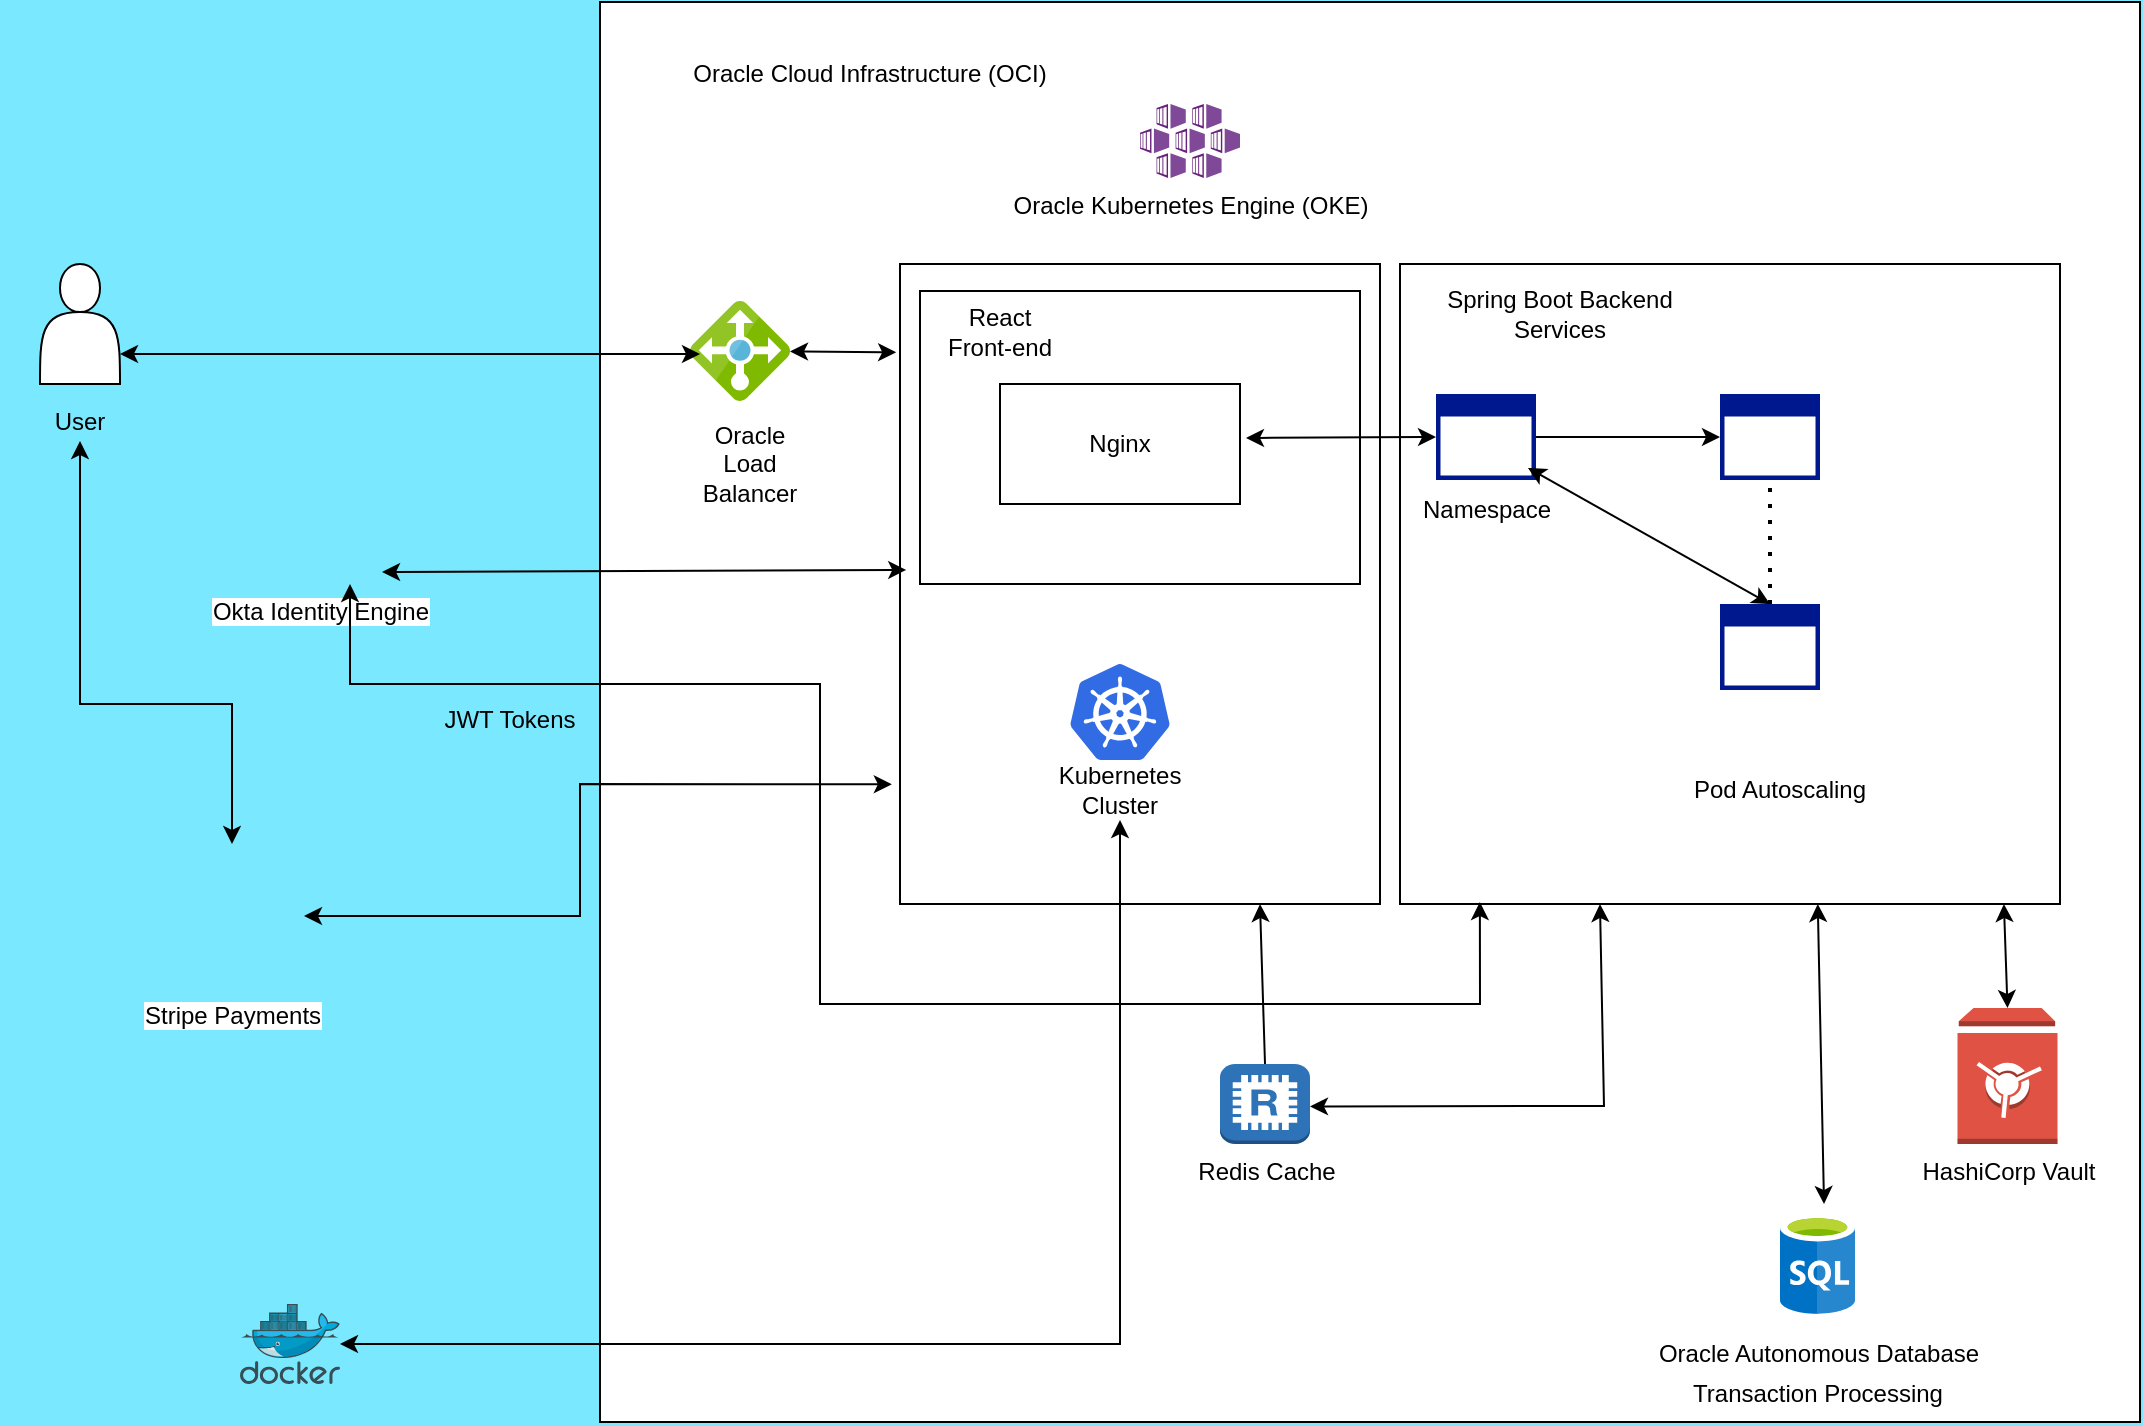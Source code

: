 <mxfile version="24.6.4" type="device">
  <diagram id="WI9T0HZ2pTsCkuznbFz-" name="Page-1">
    <mxGraphModel dx="1434" dy="774" grid="1" gridSize="10" guides="1" tooltips="1" connect="1" arrows="1" fold="1" page="1" pageScale="1" pageWidth="1169" pageHeight="827" background="#7AE9FF" math="0" shadow="0">
      <root>
        <mxCell id="0" />
        <mxCell id="1" parent="0" />
        <mxCell id="Ejz-sRmlC1lgcI7sac6K-17" value="" style="rounded=0;whiteSpace=wrap;html=1;" parent="1" vertex="1">
          <mxGeometry x="340" y="49" width="770" height="710" as="geometry" />
        </mxCell>
        <mxCell id="Ejz-sRmlC1lgcI7sac6K-29" value="" style="rounded=0;whiteSpace=wrap;html=1;" parent="1" vertex="1">
          <mxGeometry x="490" y="180" width="240" height="320" as="geometry" />
        </mxCell>
        <mxCell id="RLjyjs_sm2IHfBNOWAbh-23" value="Oracle Autonomous Database" style="aspect=fixed;html=1;perimeter=none;align=center;shadow=0;dashed=0;image;fontSize=12;image=img/lib/mscae/SQL_Database_generic.svg;labelBackgroundColor=#ffffff;fillColor=#4D9900;spacingTop=6;" parent="1" vertex="1">
          <mxGeometry x="930.0" y="655" width="37.5" height="50" as="geometry" />
        </mxCell>
        <mxCell id="Ejz-sRmlC1lgcI7sac6K-7" value="" style="shape=actor;whiteSpace=wrap;html=1;" parent="1" vertex="1">
          <mxGeometry x="60" y="180" width="40" height="60" as="geometry" />
        </mxCell>
        <UserObject label="User" placeholders="1" name="Variable" id="Ejz-sRmlC1lgcI7sac6K-9">
          <mxCell style="text;html=1;strokeColor=none;fillColor=none;align=center;verticalAlign=middle;whiteSpace=wrap;overflow=hidden;" parent="1" vertex="1">
            <mxGeometry x="40" y="248.5" width="80" height="20" as="geometry" />
          </mxCell>
        </UserObject>
        <mxCell id="Ejz-sRmlC1lgcI7sac6K-10" value="" style="image;sketch=0;aspect=fixed;html=1;points=[];align=center;fontSize=12;image=img/lib/mscae/Load_Balancer_feature.svg;" parent="1" vertex="1">
          <mxGeometry x="385" y="198.5" width="50" height="50" as="geometry" />
        </mxCell>
        <mxCell id="Ejz-sRmlC1lgcI7sac6K-11" value="Oracle Load Balancer" style="text;html=1;align=center;verticalAlign=middle;whiteSpace=wrap;rounded=0;" parent="1" vertex="1">
          <mxGeometry x="385" y="255" width="60" height="50" as="geometry" />
        </mxCell>
        <mxCell id="Ejz-sRmlC1lgcI7sac6K-18" value="Oracle Cloud Infrastructure (OCI)" style="text;html=1;align=center;verticalAlign=middle;whiteSpace=wrap;rounded=0;" parent="1" vertex="1">
          <mxGeometry x="370" y="70" width="210" height="30" as="geometry" />
        </mxCell>
        <mxCell id="Ejz-sRmlC1lgcI7sac6K-19" value="Oracle Kubernetes Engine (OKE)" style="image;sketch=0;aspect=fixed;html=1;points=[];align=center;fontSize=12;image=img/lib/mscae/Kubernetes_Services.svg;" parent="1" vertex="1">
          <mxGeometry x="610" y="100" width="50" height="37" as="geometry" />
        </mxCell>
        <mxCell id="Ejz-sRmlC1lgcI7sac6K-20" value="" style="image;sketch=0;aspect=fixed;html=1;points=[];align=center;fontSize=12;image=img/lib/mscae/Docker.svg;" parent="1" vertex="1">
          <mxGeometry x="160" y="700" width="50" height="40" as="geometry" />
        </mxCell>
        <mxCell id="Ejz-sRmlC1lgcI7sac6K-30" value="" style="rounded=0;whiteSpace=wrap;html=1;" parent="1" vertex="1">
          <mxGeometry x="500" y="193.5" width="220" height="146.5" as="geometry" />
        </mxCell>
        <mxCell id="Ejz-sRmlC1lgcI7sac6K-31" value="React Front-end" style="text;html=1;align=center;verticalAlign=middle;whiteSpace=wrap;rounded=0;" parent="1" vertex="1">
          <mxGeometry x="510" y="198.5" width="60" height="30" as="geometry" />
        </mxCell>
        <mxCell id="Ejz-sRmlC1lgcI7sac6K-32" value="Nginx" style="rounded=0;whiteSpace=wrap;html=1;" parent="1" vertex="1">
          <mxGeometry x="540" y="240" width="120" height="60" as="geometry" />
        </mxCell>
        <mxCell id="Ejz-sRmlC1lgcI7sac6K-33" value="" style="image;sketch=0;aspect=fixed;html=1;points=[];align=center;fontSize=12;image=img/lib/mscae/Kubernetes.svg;" parent="1" vertex="1">
          <mxGeometry x="575" y="380" width="50" height="48" as="geometry" />
        </mxCell>
        <mxCell id="Ejz-sRmlC1lgcI7sac6K-34" value="" style="rounded=0;whiteSpace=wrap;html=1;" parent="1" vertex="1">
          <mxGeometry x="740" y="180" width="330" height="320" as="geometry" />
        </mxCell>
        <mxCell id="Ejz-sRmlC1lgcI7sac6K-35" value="Spring Boot Backend Services" style="text;html=1;align=center;verticalAlign=middle;whiteSpace=wrap;rounded=0;" parent="1" vertex="1">
          <mxGeometry x="740" y="190" width="160" height="30" as="geometry" />
        </mxCell>
        <mxCell id="Ejz-sRmlC1lgcI7sac6K-36" value="" style="sketch=0;aspect=fixed;pointerEvents=1;shadow=0;dashed=0;html=1;strokeColor=none;labelPosition=center;verticalLabelPosition=bottom;verticalAlign=top;align=center;fillColor=#00188D;shape=mxgraph.mscae.enterprise.application_blank" parent="1" vertex="1">
          <mxGeometry x="758" y="245" width="50" height="43" as="geometry" />
        </mxCell>
        <mxCell id="Ejz-sRmlC1lgcI7sac6K-37" value="" style="endArrow=classic;startArrow=classic;html=1;rounded=0;entryX=0;entryY=0.5;entryDx=0;entryDy=0;entryPerimeter=0;" parent="1" target="Ejz-sRmlC1lgcI7sac6K-36" edge="1">
          <mxGeometry width="50" height="50" relative="1" as="geometry">
            <mxPoint x="663" y="267" as="sourcePoint" />
            <mxPoint x="610" y="370" as="targetPoint" />
          </mxGeometry>
        </mxCell>
        <mxCell id="Ejz-sRmlC1lgcI7sac6K-38" value="Namespace" style="text;html=1;align=center;verticalAlign=middle;whiteSpace=wrap;rounded=0;" parent="1" vertex="1">
          <mxGeometry x="744.5" y="288" width="77" height="30" as="geometry" />
        </mxCell>
        <mxCell id="Ejz-sRmlC1lgcI7sac6K-39" value="" style="sketch=0;aspect=fixed;pointerEvents=1;shadow=0;dashed=0;html=1;strokeColor=none;labelPosition=center;verticalLabelPosition=bottom;verticalAlign=top;align=center;fillColor=#00188D;shape=mxgraph.mscae.enterprise.application_blank" parent="1" vertex="1">
          <mxGeometry x="900" y="245" width="50" height="43" as="geometry" />
        </mxCell>
        <mxCell id="Ejz-sRmlC1lgcI7sac6K-40" value="" style="sketch=0;aspect=fixed;pointerEvents=1;shadow=0;dashed=0;html=1;strokeColor=none;labelPosition=center;verticalLabelPosition=bottom;verticalAlign=top;align=center;fillColor=#00188D;shape=mxgraph.mscae.enterprise.application_blank" parent="1" vertex="1">
          <mxGeometry x="900" y="350" width="50" height="43" as="geometry" />
        </mxCell>
        <mxCell id="Ejz-sRmlC1lgcI7sac6K-41" value="" style="endArrow=classic;html=1;rounded=0;entryX=0;entryY=0.5;entryDx=0;entryDy=0;entryPerimeter=0;exitX=1;exitY=0.5;exitDx=0;exitDy=0;exitPerimeter=0;" parent="1" source="Ejz-sRmlC1lgcI7sac6K-36" target="Ejz-sRmlC1lgcI7sac6K-39" edge="1">
          <mxGeometry width="50" height="50" relative="1" as="geometry">
            <mxPoint x="560" y="420" as="sourcePoint" />
            <mxPoint x="610" y="370" as="targetPoint" />
          </mxGeometry>
        </mxCell>
        <mxCell id="Ejz-sRmlC1lgcI7sac6K-43" value="" style="endArrow=classic;startArrow=classic;html=1;rounded=0;entryX=0.92;entryY=0.86;entryDx=0;entryDy=0;entryPerimeter=0;exitX=0.5;exitY=0;exitDx=0;exitDy=0;exitPerimeter=0;" parent="1" source="Ejz-sRmlC1lgcI7sac6K-40" target="Ejz-sRmlC1lgcI7sac6K-36" edge="1">
          <mxGeometry width="50" height="50" relative="1" as="geometry">
            <mxPoint x="860" y="350" as="sourcePoint" />
            <mxPoint x="910" y="300" as="targetPoint" />
          </mxGeometry>
        </mxCell>
        <mxCell id="Ejz-sRmlC1lgcI7sac6K-44" value="Pod Autoscaling" style="text;html=1;align=center;verticalAlign=middle;whiteSpace=wrap;rounded=0;" parent="1" vertex="1">
          <mxGeometry x="880" y="428" width="100" height="30" as="geometry" />
        </mxCell>
        <mxCell id="Ejz-sRmlC1lgcI7sac6K-45" value="Kubernetes Cluster" style="text;html=1;align=center;verticalAlign=middle;whiteSpace=wrap;rounded=0;" parent="1" vertex="1">
          <mxGeometry x="570" y="428" width="60" height="30" as="geometry" />
        </mxCell>
        <mxCell id="Ejz-sRmlC1lgcI7sac6K-46" value="" style="endArrow=none;dashed=1;html=1;dashPattern=1 3;strokeWidth=2;rounded=0;entryX=0.5;entryY=1;entryDx=0;entryDy=0;entryPerimeter=0;exitX=0.5;exitY=0;exitDx=0;exitDy=0;exitPerimeter=0;" parent="1" source="Ejz-sRmlC1lgcI7sac6K-40" target="Ejz-sRmlC1lgcI7sac6K-39" edge="1">
          <mxGeometry width="50" height="50" relative="1" as="geometry">
            <mxPoint x="880" y="350" as="sourcePoint" />
            <mxPoint x="930" y="300" as="targetPoint" />
          </mxGeometry>
        </mxCell>
        <mxCell id="Ejz-sRmlC1lgcI7sac6K-47" value="" style="endArrow=classic;startArrow=classic;html=1;rounded=0;entryX=0.5;entryY=1;entryDx=0;entryDy=0;" parent="1" source="Ejz-sRmlC1lgcI7sac6K-20" target="Ejz-sRmlC1lgcI7sac6K-45" edge="1">
          <mxGeometry width="50" height="50" relative="1" as="geometry">
            <mxPoint x="560" y="420" as="sourcePoint" />
            <mxPoint x="610" y="370" as="targetPoint" />
            <Array as="points">
              <mxPoint x="600" y="720" />
            </Array>
          </mxGeometry>
        </mxCell>
        <mxCell id="Ejz-sRmlC1lgcI7sac6K-61" style="edgeStyle=orthogonalEdgeStyle;rounded=0;orthogonalLoop=1;jettySize=auto;html=1;" parent="1" edge="1">
          <mxGeometry relative="1" as="geometry">
            <mxPoint x="215" y="360" as="targetPoint" />
            <mxPoint x="215" y="360" as="sourcePoint" />
          </mxGeometry>
        </mxCell>
        <mxCell id="Ejz-sRmlC1lgcI7sac6K-48" value="&lt;div&gt;Okta Identity Engine&lt;/div&gt;" style="shape=image;html=1;verticalAlign=top;verticalLabelPosition=bottom;labelBackgroundColor=#ffffff;imageAspect=0;aspect=fixed;image=https://cdn1.iconfinder.com/data/icons/unicons-line-vol-5/24/okta-128.png" parent="1" vertex="1">
          <mxGeometry x="170" y="280" width="60" height="60" as="geometry" />
        </mxCell>
        <mxCell id="Ejz-sRmlC1lgcI7sac6K-49" value="" style="endArrow=classic;startArrow=classic;html=1;rounded=0;exitX=1;exitY=0.75;exitDx=0;exitDy=0;entryX=0.1;entryY=0.53;entryDx=0;entryDy=0;entryPerimeter=0;" parent="1" source="Ejz-sRmlC1lgcI7sac6K-7" target="Ejz-sRmlC1lgcI7sac6K-10" edge="1">
          <mxGeometry width="50" height="50" relative="1" as="geometry">
            <mxPoint x="560" y="570" as="sourcePoint" />
            <mxPoint x="610" y="520" as="targetPoint" />
          </mxGeometry>
        </mxCell>
        <mxCell id="Ejz-sRmlC1lgcI7sac6K-52" value="" style="endArrow=classic;startArrow=classic;html=1;rounded=0;entryX=0.013;entryY=0.478;entryDx=0;entryDy=0;entryPerimeter=0;exitX=1.017;exitY=0.9;exitDx=0;exitDy=0;exitPerimeter=0;" parent="1" source="Ejz-sRmlC1lgcI7sac6K-48" target="Ejz-sRmlC1lgcI7sac6K-29" edge="1">
          <mxGeometry width="50" height="50" relative="1" as="geometry">
            <mxPoint x="210" y="520" as="sourcePoint" />
            <mxPoint x="260" y="470" as="targetPoint" />
          </mxGeometry>
        </mxCell>
        <mxCell id="Ejz-sRmlC1lgcI7sac6K-53" value="" style="endArrow=classic;startArrow=classic;html=1;rounded=0;entryX=-0.008;entryY=0.138;entryDx=0;entryDy=0;entryPerimeter=0;" parent="1" source="Ejz-sRmlC1lgcI7sac6K-10" target="Ejz-sRmlC1lgcI7sac6K-29" edge="1">
          <mxGeometry width="50" height="50" relative="1" as="geometry">
            <mxPoint x="430" y="230" as="sourcePoint" />
            <mxPoint x="490" y="230" as="targetPoint" />
            <Array as="points" />
          </mxGeometry>
        </mxCell>
        <mxCell id="Ejz-sRmlC1lgcI7sac6K-56" value="&lt;div&gt;Stripe Payments&lt;/div&gt;" style="shape=image;html=1;verticalAlign=top;verticalLabelPosition=bottom;labelBackgroundColor=#ffffff;imageAspect=0;aspect=fixed;image=https://cdn0.iconfinder.com/data/icons/phosphor-fill-vol-4/256/stripe-logo-fill-128.png" parent="1" vertex="1">
          <mxGeometry x="120" y="470" width="72" height="72" as="geometry" />
        </mxCell>
        <mxCell id="Ejz-sRmlC1lgcI7sac6K-59" value="" style="endArrow=classic;startArrow=classic;html=1;rounded=0;exitX=0.75;exitY=1;exitDx=0;exitDy=0;entryX=0.121;entryY=0.997;entryDx=0;entryDy=0;entryPerimeter=0;" parent="1" source="Ejz-sRmlC1lgcI7sac6K-48" target="Ejz-sRmlC1lgcI7sac6K-34" edge="1">
          <mxGeometry width="50" height="50" relative="1" as="geometry">
            <mxPoint x="240" y="360" as="sourcePoint" />
            <mxPoint x="890" y="500" as="targetPoint" />
            <Array as="points">
              <mxPoint x="215" y="390" />
              <mxPoint x="450" y="390" />
              <mxPoint x="450" y="550" />
              <mxPoint x="780" y="550" />
            </Array>
          </mxGeometry>
        </mxCell>
        <mxCell id="Ejz-sRmlC1lgcI7sac6K-62" value="JWT Tokens" style="text;html=1;align=center;verticalAlign=middle;whiteSpace=wrap;rounded=0;" parent="1" vertex="1">
          <mxGeometry x="250" y="393" width="90" height="30" as="geometry" />
        </mxCell>
        <mxCell id="Ejz-sRmlC1lgcI7sac6K-63" value="" style="endArrow=classic;startArrow=classic;html=1;rounded=0;exitX=1;exitY=0.5;exitDx=0;exitDy=0;entryX=-0.017;entryY=0.813;entryDx=0;entryDy=0;entryPerimeter=0;" parent="1" source="Ejz-sRmlC1lgcI7sac6K-56" target="Ejz-sRmlC1lgcI7sac6K-29" edge="1">
          <mxGeometry width="50" height="50" relative="1" as="geometry">
            <mxPoint x="232" y="520" as="sourcePoint" />
            <mxPoint x="282" y="470" as="targetPoint" />
            <Array as="points">
              <mxPoint x="330" y="506" />
              <mxPoint x="330" y="440" />
            </Array>
          </mxGeometry>
        </mxCell>
        <mxCell id="Ejz-sRmlC1lgcI7sac6K-64" value="" style="endArrow=classic;startArrow=classic;html=1;rounded=0;exitX=0.5;exitY=0;exitDx=0;exitDy=0;entryX=0.5;entryY=1;entryDx=0;entryDy=0;" parent="1" source="Ejz-sRmlC1lgcI7sac6K-56" target="Ejz-sRmlC1lgcI7sac6K-9" edge="1">
          <mxGeometry width="50" height="50" relative="1" as="geometry">
            <mxPoint x="90" y="458" as="sourcePoint" />
            <mxPoint x="90" y="280" as="targetPoint" />
            <Array as="points">
              <mxPoint x="156" y="400" />
              <mxPoint x="80" y="400" />
            </Array>
          </mxGeometry>
        </mxCell>
        <mxCell id="Ejz-sRmlC1lgcI7sac6K-65" value="Transaction Processing" style="text;html=1;align=center;verticalAlign=middle;whiteSpace=wrap;rounded=0;" parent="1" vertex="1">
          <mxGeometry x="878.75" y="730" width="140" height="30" as="geometry" />
        </mxCell>
        <mxCell id="JbMhbrjmmT8bgWCSaeku-2" value="" style="endArrow=classic;startArrow=classic;html=1;rounded=0;entryX=0.633;entryY=1;entryDx=0;entryDy=0;entryPerimeter=0;exitX=0.587;exitY=-0.1;exitDx=0;exitDy=0;exitPerimeter=0;" parent="1" source="RLjyjs_sm2IHfBNOWAbh-23" target="Ejz-sRmlC1lgcI7sac6K-34" edge="1">
          <mxGeometry width="50" height="50" relative="1" as="geometry">
            <mxPoint x="560" y="420" as="sourcePoint" />
            <mxPoint x="610" y="370" as="targetPoint" />
          </mxGeometry>
        </mxCell>
        <mxCell id="JbMhbrjmmT8bgWCSaeku-5" value="Redis Cache" style="outlineConnect=0;dashed=0;verticalLabelPosition=bottom;verticalAlign=top;align=center;html=1;shape=mxgraph.aws3.redis;fillColor=#2E73B8;gradientColor=none;" parent="1" vertex="1">
          <mxGeometry x="650" y="580" width="45" height="40" as="geometry" />
        </mxCell>
        <mxCell id="JbMhbrjmmT8bgWCSaeku-7" value="" style="endArrow=classic;startArrow=classic;html=1;rounded=0;exitX=1;exitY=0.53;exitDx=0;exitDy=0;exitPerimeter=0;entryX=0.303;entryY=1;entryDx=0;entryDy=0;entryPerimeter=0;" parent="1" source="JbMhbrjmmT8bgWCSaeku-5" target="Ejz-sRmlC1lgcI7sac6K-34" edge="1">
          <mxGeometry width="50" height="50" relative="1" as="geometry">
            <mxPoint x="750" y="600" as="sourcePoint" />
            <mxPoint x="800" y="550" as="targetPoint" />
            <Array as="points">
              <mxPoint x="842" y="601" />
            </Array>
          </mxGeometry>
        </mxCell>
        <mxCell id="JbMhbrjmmT8bgWCSaeku-10" value="" style="endArrow=classic;html=1;rounded=0;exitX=0.5;exitY=0;exitDx=0;exitDy=0;exitPerimeter=0;entryX=0.75;entryY=1;entryDx=0;entryDy=0;" parent="1" source="JbMhbrjmmT8bgWCSaeku-5" target="Ejz-sRmlC1lgcI7sac6K-29" edge="1">
          <mxGeometry width="50" height="50" relative="1" as="geometry">
            <mxPoint x="670" y="570" as="sourcePoint" />
            <mxPoint x="720" y="520" as="targetPoint" />
          </mxGeometry>
        </mxCell>
        <mxCell id="7TZFJ5ZDmVCkhhz28Itx-1" value="HashiCorp Vault" style="outlineConnect=0;dashed=0;verticalLabelPosition=bottom;verticalAlign=top;align=center;html=1;shape=mxgraph.aws3.vault;fillColor=#E05243;gradientColor=none;" vertex="1" parent="1">
          <mxGeometry x="1018.75" y="552" width="50" height="68" as="geometry" />
        </mxCell>
        <mxCell id="7TZFJ5ZDmVCkhhz28Itx-2" value="" style="endArrow=classic;startArrow=classic;html=1;rounded=0;exitX=0.5;exitY=0;exitDx=0;exitDy=0;exitPerimeter=0;entryX=0.915;entryY=1;entryDx=0;entryDy=0;entryPerimeter=0;" edge="1" parent="1" source="7TZFJ5ZDmVCkhhz28Itx-1" target="Ejz-sRmlC1lgcI7sac6K-34">
          <mxGeometry width="50" height="50" relative="1" as="geometry">
            <mxPoint x="980" y="570" as="sourcePoint" />
            <mxPoint x="1038" y="501" as="targetPoint" />
          </mxGeometry>
        </mxCell>
      </root>
    </mxGraphModel>
  </diagram>
</mxfile>
